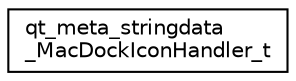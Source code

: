 digraph "Graphical Class Hierarchy"
{
 // LATEX_PDF_SIZE
  edge [fontname="Helvetica",fontsize="10",labelfontname="Helvetica",labelfontsize="10"];
  node [fontname="Helvetica",fontsize="10",shape=record];
  rankdir="LR";
  Node0 [label="qt_meta_stringdata\l_MacDockIconHandler_t",height=0.2,width=0.4,color="black", fillcolor="white", style="filled",URL="$structqt__meta__stringdata___mac_dock_icon_handler__t.html",tooltip=" "];
}
